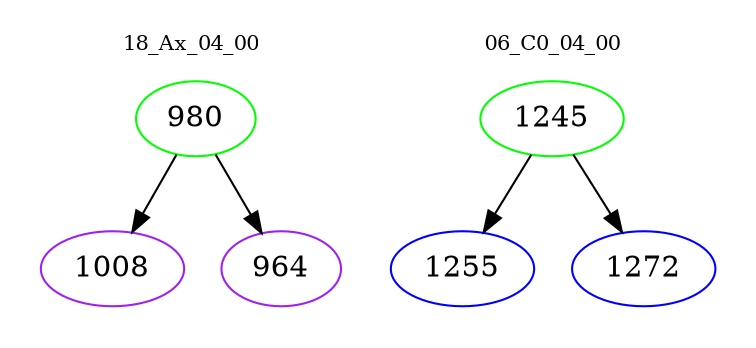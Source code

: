 digraph{
subgraph cluster_0 {
color = white
label = "18_Ax_04_00";
fontsize=10;
T0_980 [label="980", color="green"]
T0_980 -> T0_1008 [color="black"]
T0_1008 [label="1008", color="purple"]
T0_980 -> T0_964 [color="black"]
T0_964 [label="964", color="purple"]
}
subgraph cluster_1 {
color = white
label = "06_C0_04_00";
fontsize=10;
T1_1245 [label="1245", color="green"]
T1_1245 -> T1_1255 [color="black"]
T1_1255 [label="1255", color="blue"]
T1_1245 -> T1_1272 [color="black"]
T1_1272 [label="1272", color="blue"]
}
}
